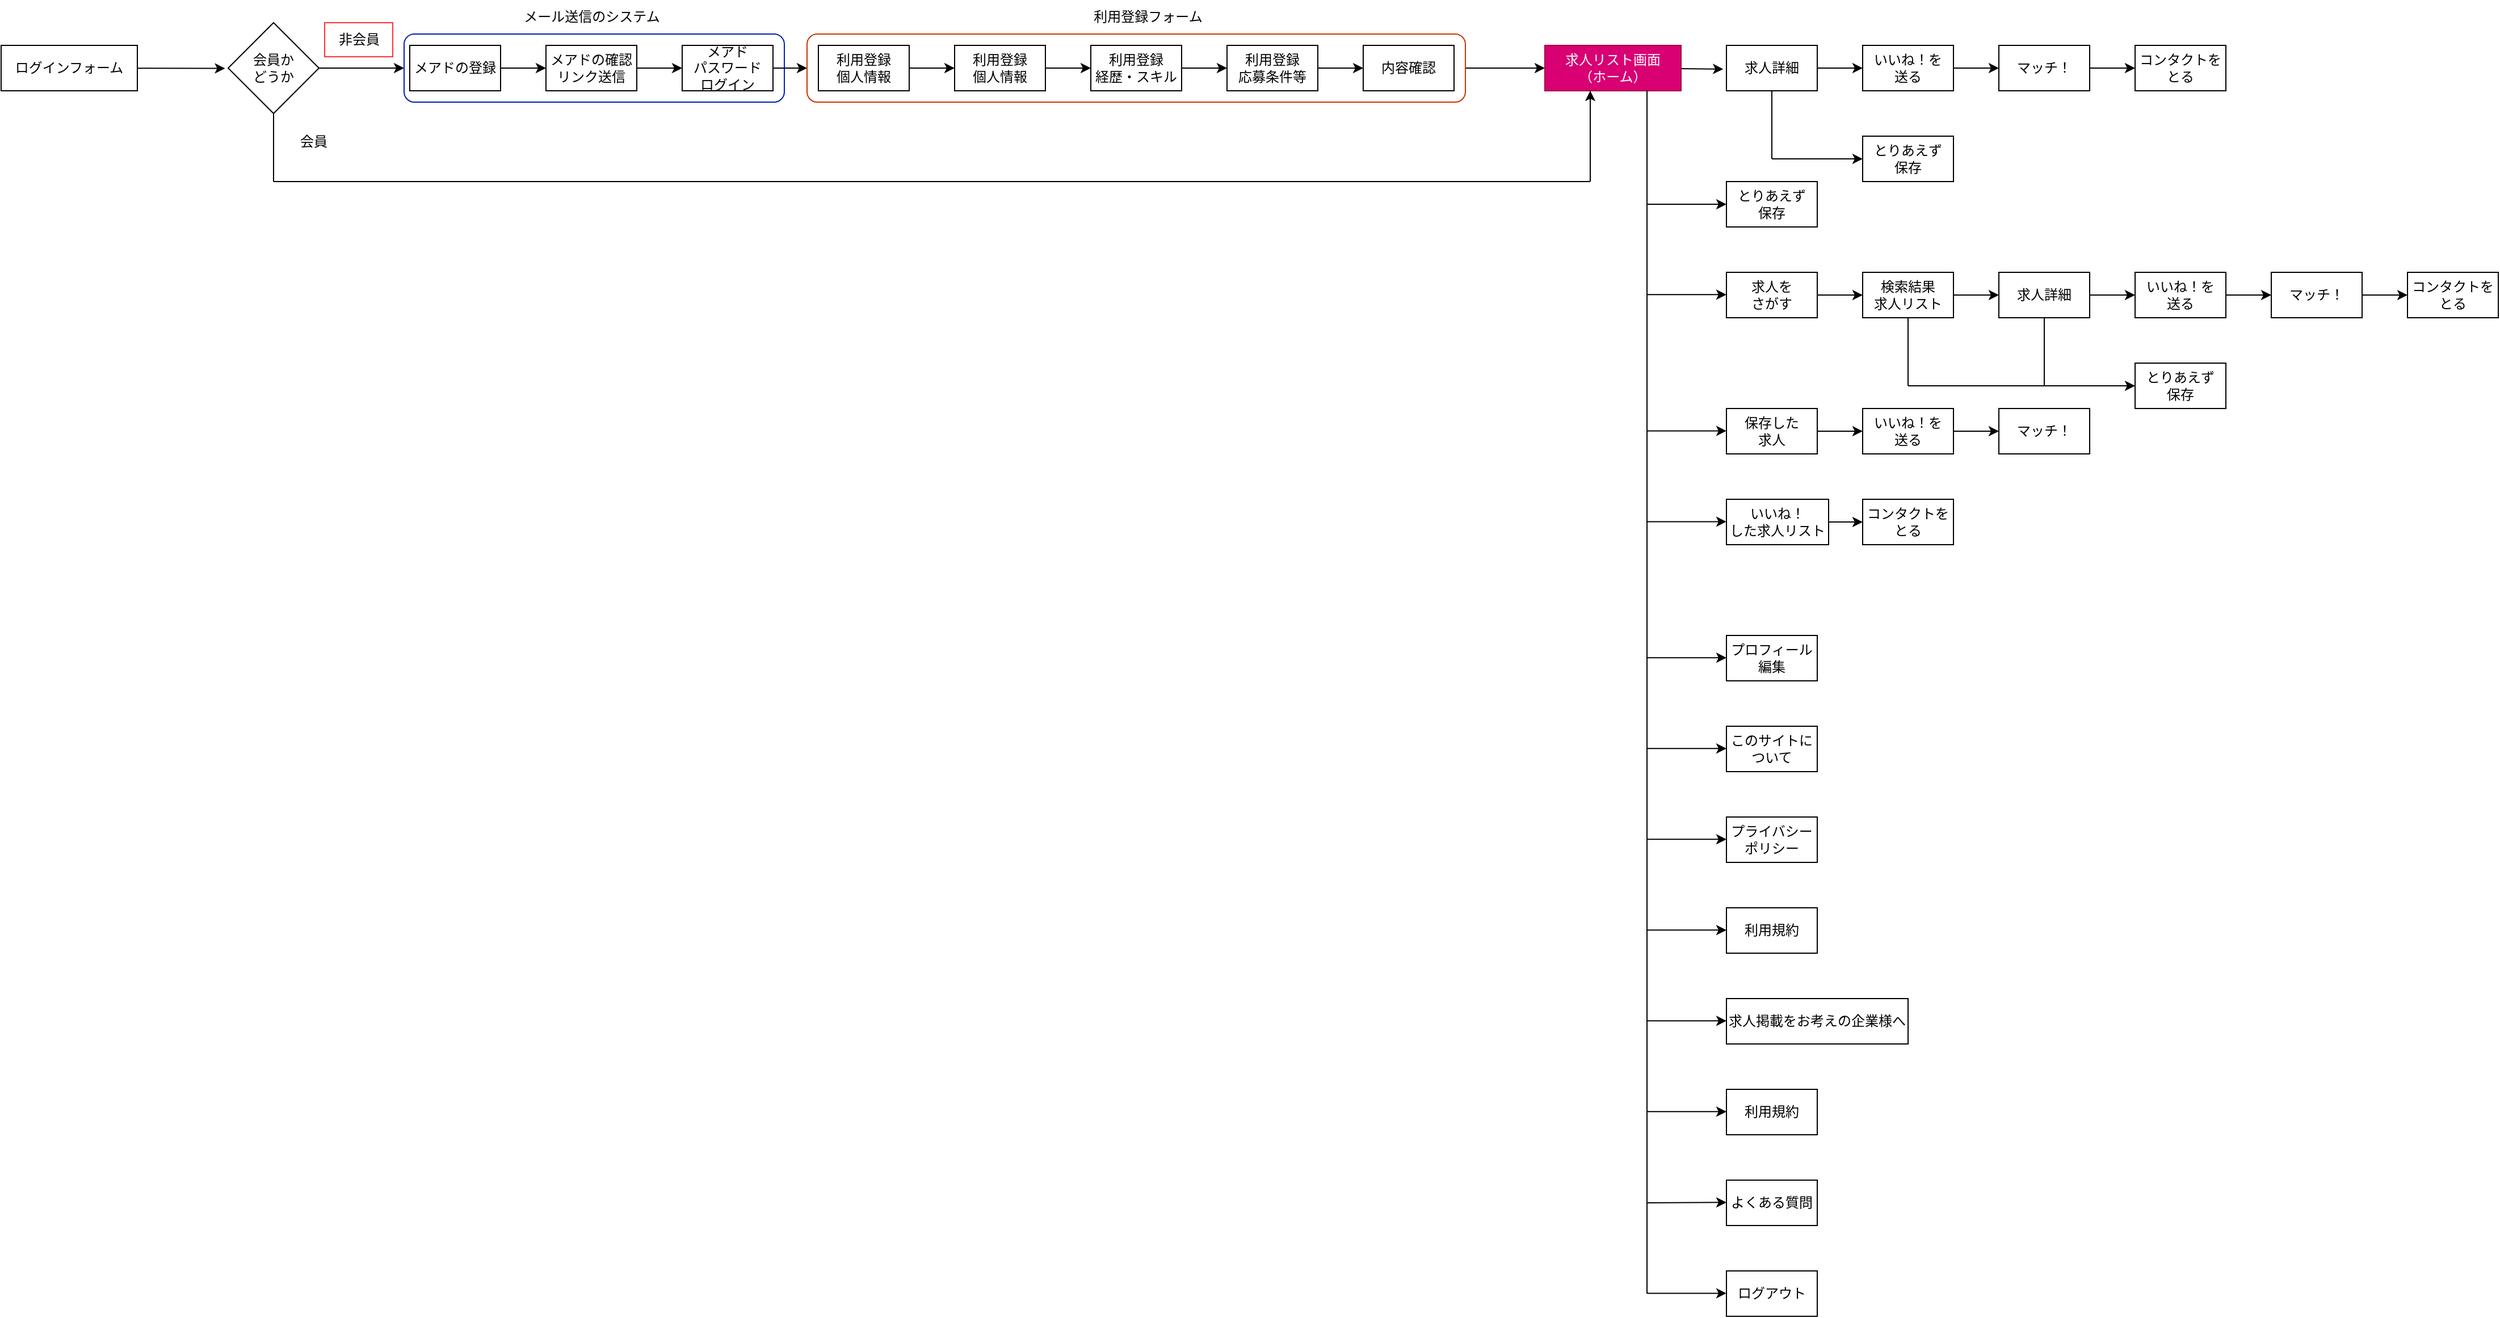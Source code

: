 <mxfile>
    <diagram id="guuzhq2KzPAQsZvOTP76" name="エンドユーザー">
        <mxGraphModel dx="1038" dy="718" grid="1" gridSize="10" guides="1" tooltips="1" connect="1" arrows="1" fold="1" page="1" pageScale="1" pageWidth="2339" pageHeight="3300" math="0" shadow="0">
            <root>
                <mxCell id="0"/>
                <mxCell id="1" parent="0"/>
                <mxCell id="215" style="edgeStyle=none;html=1;entryX=-0.034;entryY=0.503;entryDx=0;entryDy=0;entryPerimeter=0;" edge="1" parent="1" source="213" target="214">
                    <mxGeometry relative="1" as="geometry"/>
                </mxCell>
                <mxCell id="213" value="ログインフォーム" style="rounded=0;whiteSpace=wrap;html=1;" vertex="1" parent="1">
                    <mxGeometry x="40" y="40" width="120" height="40" as="geometry"/>
                </mxCell>
                <mxCell id="250" style="edgeStyle=none;html=1;exitX=1;exitY=0.5;exitDx=0;exitDy=0;entryX=0;entryY=0.5;entryDx=0;entryDy=0;" edge="1" parent="1" source="214" target="243">
                    <mxGeometry relative="1" as="geometry">
                        <mxPoint x="350" y="60.261" as="targetPoint"/>
                    </mxGeometry>
                </mxCell>
                <mxCell id="214" value="会員か&lt;br&gt;どうか" style="rhombus;whiteSpace=wrap;html=1;" vertex="1" parent="1">
                    <mxGeometry x="240" y="20" width="80" height="80" as="geometry"/>
                </mxCell>
                <mxCell id="216" value="ログアウト" style="rounded=0;whiteSpace=wrap;html=1;" vertex="1" parent="1">
                    <mxGeometry x="1560" y="1120" width="80" height="40" as="geometry"/>
                </mxCell>
                <mxCell id="241" style="edgeStyle=none;html=1;entryX=0;entryY=0.5;entryDx=0;entryDy=0;" edge="1" parent="1" source="217" target="240">
                    <mxGeometry relative="1" as="geometry"/>
                </mxCell>
                <mxCell id="217" value="メアドの登録" style="rounded=0;whiteSpace=wrap;html=1;" vertex="1" parent="1">
                    <mxGeometry x="400" y="40" width="80" height="40" as="geometry"/>
                </mxCell>
                <mxCell id="219" value="会員" style="text;html=1;align=center;verticalAlign=middle;resizable=0;points=[];autosize=1;strokeColor=none;fillColor=none;" vertex="1" parent="1">
                    <mxGeometry x="290" y="110" width="50" height="30" as="geometry"/>
                </mxCell>
                <mxCell id="220" value="非会員" style="text;html=1;align=center;verticalAlign=middle;resizable=0;points=[];autosize=1;strokeColor=#FF3333;fillColor=none;" vertex="1" parent="1">
                    <mxGeometry x="325" y="20" width="60" height="30" as="geometry"/>
                </mxCell>
                <mxCell id="233" style="edgeStyle=none;html=1;entryX=0;entryY=0.5;entryDx=0;entryDy=0;" edge="1" parent="1" target="232">
                    <mxGeometry relative="1" as="geometry">
                        <mxPoint x="840" y="60" as="sourcePoint"/>
                    </mxGeometry>
                </mxCell>
                <mxCell id="230" value="利用登録&lt;br&gt;個人情報" style="rounded=0;whiteSpace=wrap;html=1;" vertex="1" parent="1">
                    <mxGeometry x="760" y="40" width="80" height="40" as="geometry"/>
                </mxCell>
                <mxCell id="235" style="edgeStyle=none;html=1;exitX=1;exitY=0.5;exitDx=0;exitDy=0;entryX=0;entryY=0.5;entryDx=0;entryDy=0;" edge="1" parent="1" source="232" target="234">
                    <mxGeometry relative="1" as="geometry"/>
                </mxCell>
                <mxCell id="232" value="利用登録&lt;br&gt;個人情報" style="rounded=0;whiteSpace=wrap;html=1;" vertex="1" parent="1">
                    <mxGeometry x="880" y="40" width="80" height="40" as="geometry"/>
                </mxCell>
                <mxCell id="237" style="edgeStyle=none;html=1;entryX=0;entryY=0.5;entryDx=0;entryDy=0;" edge="1" parent="1" source="234" target="236">
                    <mxGeometry relative="1" as="geometry"/>
                </mxCell>
                <mxCell id="234" value="利用登録&lt;br&gt;経歴・スキル" style="rounded=0;whiteSpace=wrap;html=1;" vertex="1" parent="1">
                    <mxGeometry x="1000" y="40" width="80" height="40" as="geometry"/>
                </mxCell>
                <mxCell id="239" style="edgeStyle=none;html=1;entryX=0;entryY=0.5;entryDx=0;entryDy=0;" edge="1" parent="1" source="236" target="238">
                    <mxGeometry relative="1" as="geometry">
                        <mxPoint x="1220" y="60" as="targetPoint"/>
                    </mxGeometry>
                </mxCell>
                <mxCell id="236" value="利用登録&lt;br&gt;応募条件等" style="rounded=0;whiteSpace=wrap;html=1;" vertex="1" parent="1">
                    <mxGeometry x="1120" y="40" width="80" height="40" as="geometry"/>
                </mxCell>
                <mxCell id="238" value="内容確認" style="rounded=0;whiteSpace=wrap;html=1;" vertex="1" parent="1">
                    <mxGeometry x="1240" y="40" width="80" height="40" as="geometry"/>
                </mxCell>
                <mxCell id="248" style="edgeStyle=none;html=1;exitX=1;exitY=0.5;exitDx=0;exitDy=0;entryX=0;entryY=0.5;entryDx=0;entryDy=0;" edge="1" parent="1" source="240" target="247">
                    <mxGeometry relative="1" as="geometry"/>
                </mxCell>
                <mxCell id="240" value="メアドの確認&lt;br&gt;リンク送信" style="rounded=0;whiteSpace=wrap;html=1;" vertex="1" parent="1">
                    <mxGeometry x="520" y="40" width="80" height="40" as="geometry"/>
                </mxCell>
                <mxCell id="243" value="" style="rounded=1;whiteSpace=wrap;html=1;strokeColor=#001DBC;fillColor=none;fontColor=#ffffff;" vertex="1" parent="1">
                    <mxGeometry x="395" y="30" width="335" height="60" as="geometry"/>
                </mxCell>
                <mxCell id="244" value="メール送信のシステム" style="text;html=1;align=center;verticalAlign=middle;resizable=0;points=[];autosize=1;strokeColor=none;fillColor=none;" vertex="1" parent="1">
                    <mxGeometry x="490" width="140" height="30" as="geometry"/>
                </mxCell>
                <mxCell id="252" style="edgeStyle=none;html=1;exitX=1;exitY=0.5;exitDx=0;exitDy=0;" edge="1" parent="1" source="245" target="251">
                    <mxGeometry relative="1" as="geometry"/>
                </mxCell>
                <mxCell id="245" value="" style="rounded=1;whiteSpace=wrap;html=1;strokeColor=#C73500;fillColor=none;fontColor=#000000;" vertex="1" parent="1">
                    <mxGeometry x="750" y="30" width="580" height="60" as="geometry"/>
                </mxCell>
                <mxCell id="246" value="利用登録フォーム" style="text;html=1;align=center;verticalAlign=middle;resizable=0;points=[];autosize=1;strokeColor=none;fillColor=none;" vertex="1" parent="1">
                    <mxGeometry x="990" width="120" height="30" as="geometry"/>
                </mxCell>
                <mxCell id="249" style="edgeStyle=none;html=1;exitX=1;exitY=0.5;exitDx=0;exitDy=0;" edge="1" parent="1" source="247" target="245">
                    <mxGeometry relative="1" as="geometry"/>
                </mxCell>
                <mxCell id="247" value="メアド&lt;br&gt;パスワード&lt;br&gt;ログイン" style="rounded=0;whiteSpace=wrap;html=1;" vertex="1" parent="1">
                    <mxGeometry x="640" y="40" width="80" height="40" as="geometry"/>
                </mxCell>
                <mxCell id="256" style="edgeStyle=none;html=1;entryX=-0.036;entryY=0.522;entryDx=0;entryDy=0;entryPerimeter=0;" edge="1" parent="1" source="251" target="255">
                    <mxGeometry relative="1" as="geometry"/>
                </mxCell>
                <mxCell id="251" value="求人リスト画面&lt;br&gt;（ホーム）" style="rounded=0;whiteSpace=wrap;html=1;fillColor=#d80073;fontColor=#ffffff;strokeColor=#A50040;" vertex="1" parent="1">
                    <mxGeometry x="1400" y="40" width="120" height="40" as="geometry"/>
                </mxCell>
                <mxCell id="260" style="edgeStyle=none;html=1;exitX=1;exitY=0.5;exitDx=0;exitDy=0;entryX=0;entryY=0.5;entryDx=0;entryDy=0;" edge="1" parent="1" source="255" target="259">
                    <mxGeometry relative="1" as="geometry"/>
                </mxCell>
                <mxCell id="255" value="求人詳細" style="rounded=0;whiteSpace=wrap;html=1;" vertex="1" parent="1">
                    <mxGeometry x="1560" y="40" width="80" height="40" as="geometry"/>
                </mxCell>
                <mxCell id="257" value="とりあえず&lt;br&gt;保存" style="rounded=0;whiteSpace=wrap;html=1;" vertex="1" parent="1">
                    <mxGeometry x="1560" y="160" width="80" height="40" as="geometry"/>
                </mxCell>
                <mxCell id="264" style="edgeStyle=none;html=1;entryX=0;entryY=0.5;entryDx=0;entryDy=0;" edge="1" parent="1" source="259" target="263">
                    <mxGeometry relative="1" as="geometry"/>
                </mxCell>
                <mxCell id="259" value="いいね！を&lt;br&gt;送る" style="rounded=0;whiteSpace=wrap;html=1;" vertex="1" parent="1">
                    <mxGeometry x="1680" y="40" width="80" height="40" as="geometry"/>
                </mxCell>
                <mxCell id="261" value="とりあえず&lt;br&gt;保存" style="rounded=0;whiteSpace=wrap;html=1;" vertex="1" parent="1">
                    <mxGeometry x="1680" y="120" width="80" height="40" as="geometry"/>
                </mxCell>
                <mxCell id="295" style="edgeStyle=none;html=1;exitX=1;exitY=0.5;exitDx=0;exitDy=0;entryX=0;entryY=0.5;entryDx=0;entryDy=0;" edge="1" parent="1" source="263" target="294">
                    <mxGeometry relative="1" as="geometry"/>
                </mxCell>
                <mxCell id="263" value="マッチ！" style="rounded=0;whiteSpace=wrap;html=1;" vertex="1" parent="1">
                    <mxGeometry x="1800" y="40" width="80" height="40" as="geometry"/>
                </mxCell>
                <mxCell id="274" style="edgeStyle=none;html=1;entryX=0;entryY=0.5;entryDx=0;entryDy=0;" edge="1" parent="1" source="265" target="273">
                    <mxGeometry relative="1" as="geometry"/>
                </mxCell>
                <mxCell id="265" value="&lt;div&gt;保存した&lt;/div&gt;&lt;div&gt;求人&lt;/div&gt;" style="rounded=0;whiteSpace=wrap;html=1;" vertex="1" parent="1">
                    <mxGeometry x="1560" y="360" width="80" height="40" as="geometry"/>
                </mxCell>
                <mxCell id="279" style="edgeStyle=none;html=1;entryX=0;entryY=0.5;entryDx=0;entryDy=0;" edge="1" parent="1" source="266" target="278">
                    <mxGeometry relative="1" as="geometry"/>
                </mxCell>
                <mxCell id="266" value="&lt;div&gt;いいね！&lt;/div&gt;&lt;div&gt;した求人リスト&lt;/div&gt;" style="rounded=0;whiteSpace=wrap;html=1;" vertex="1" parent="1">
                    <mxGeometry x="1560" y="440" width="90" height="40" as="geometry"/>
                </mxCell>
                <mxCell id="267" value="" style="endArrow=none;html=1;entryX=0.75;entryY=1;entryDx=0;entryDy=0;" edge="1" parent="1" target="251">
                    <mxGeometry width="50" height="50" relative="1" as="geometry">
                        <mxPoint x="1490" y="1140" as="sourcePoint"/>
                        <mxPoint x="1510" y="250" as="targetPoint"/>
                    </mxGeometry>
                </mxCell>
                <mxCell id="268" value="" style="endArrow=classic;html=1;" edge="1" parent="1">
                    <mxGeometry width="50" height="50" relative="1" as="geometry">
                        <mxPoint x="1490" y="180" as="sourcePoint"/>
                        <mxPoint x="1560" y="180" as="targetPoint"/>
                    </mxGeometry>
                </mxCell>
                <mxCell id="269" value="" style="endArrow=classic;html=1;" edge="1" parent="1">
                    <mxGeometry width="50" height="50" relative="1" as="geometry">
                        <mxPoint x="1490" y="379.74" as="sourcePoint"/>
                        <mxPoint x="1560" y="379.74" as="targetPoint"/>
                    </mxGeometry>
                </mxCell>
                <mxCell id="270" value="" style="endArrow=classic;html=1;" edge="1" parent="1">
                    <mxGeometry width="50" height="50" relative="1" as="geometry">
                        <mxPoint x="1490" y="459.74" as="sourcePoint"/>
                        <mxPoint x="1560" y="459.74" as="targetPoint"/>
                    </mxGeometry>
                </mxCell>
                <mxCell id="276" style="edgeStyle=none;html=1;entryX=0;entryY=0.5;entryDx=0;entryDy=0;" edge="1" parent="1" source="273" target="275">
                    <mxGeometry relative="1" as="geometry"/>
                </mxCell>
                <mxCell id="273" value="いいね！を&lt;br&gt;送る" style="rounded=0;whiteSpace=wrap;html=1;" vertex="1" parent="1">
                    <mxGeometry x="1680" y="360" width="80" height="40" as="geometry"/>
                </mxCell>
                <mxCell id="275" value="マッチ！" style="rounded=0;whiteSpace=wrap;html=1;" vertex="1" parent="1">
                    <mxGeometry x="1800" y="360" width="80" height="40" as="geometry"/>
                </mxCell>
                <mxCell id="278" value="コンタクトを&lt;br&gt;とる" style="rounded=0;whiteSpace=wrap;html=1;" vertex="1" parent="1">
                    <mxGeometry x="1680" y="440" width="80" height="40" as="geometry"/>
                </mxCell>
                <mxCell id="280" value="&lt;div&gt;このサイトに&lt;/div&gt;&lt;div&gt;ついて&lt;/div&gt;" style="rounded=0;whiteSpace=wrap;html=1;" vertex="1" parent="1">
                    <mxGeometry x="1560" y="640" width="80" height="40" as="geometry"/>
                </mxCell>
                <mxCell id="281" value="" style="endArrow=classic;html=1;" edge="1" parent="1">
                    <mxGeometry width="50" height="50" relative="1" as="geometry">
                        <mxPoint x="1490" y="659.62" as="sourcePoint"/>
                        <mxPoint x="1560" y="659.62" as="targetPoint"/>
                    </mxGeometry>
                </mxCell>
                <mxCell id="282" value="&lt;div&gt;プライバシー&lt;/div&gt;&lt;span style=&quot;color: rgba(0, 0, 0, 0); font-family: monospace; font-size: 0px; text-align: start;&quot;&gt;%3CmxGraphModel%3E%3Croot%3E%3CmxCell%20id%3D%220%22%2F%3E%3CmxCell%20id%3D%221%22%20parent%3D%220%22%2F%3E%3CmxCell%20id%3D%222%22%20value%3D%22%26lt%3Bdiv%26gt%3B%E3%81%93%E3%81%AE%E3%82%B5%E3%82%A4%E3%83%88%E3%81%AB%26lt%3B%2Fdiv%26gt%3B%26lt%3Bdiv%26gt%3B%E3%81%A4%E3%81%84%E3%81%A6%26lt%3B%2Fdiv%26gt%3B%22%20style%3D%22rounded%3D0%3BwhiteSpace%3Dwrap%3Bhtml%3D1%3B%22%20vertex%3D%221%22%20parent%3D%221%22%3E%3CmxGeometry%20x%3D%221560%22%20y%3D%22480%22%20width%3D%2280%22%20height%3D%2240%22%20as%3D%22geometry%22%2F%3E%3C%2FmxCell%3E%3C%2Froot%3E%3C%2FmxGraphModel%3&lt;/span&gt;&lt;span style=&quot;background-color: initial;&quot;&gt;ポリシー&lt;/span&gt;&lt;span style=&quot;color: rgba(0, 0, 0, 0); font-family: monospace; font-size: 0px; text-align: start;&quot;&gt;&lt;br&gt;&lt;/span&gt;" style="rounded=0;whiteSpace=wrap;html=1;" vertex="1" parent="1">
                    <mxGeometry x="1560" y="720" width="80" height="40" as="geometry"/>
                </mxCell>
                <mxCell id="285" value="利用規約" style="rounded=0;whiteSpace=wrap;html=1;" vertex="1" parent="1">
                    <mxGeometry x="1560" y="800" width="80" height="40" as="geometry"/>
                </mxCell>
                <mxCell id="286" value="求人掲載をお考えの企業様へ" style="rounded=0;whiteSpace=wrap;html=1;" vertex="1" parent="1">
                    <mxGeometry x="1560" y="880" width="160" height="40" as="geometry"/>
                </mxCell>
                <mxCell id="287" value="利用規約" style="rounded=0;whiteSpace=wrap;html=1;" vertex="1" parent="1">
                    <mxGeometry x="1560" y="960" width="80" height="40" as="geometry"/>
                </mxCell>
                <mxCell id="288" value="よくある質問" style="rounded=0;whiteSpace=wrap;html=1;" vertex="1" parent="1">
                    <mxGeometry x="1560" y="1040" width="80" height="40" as="geometry"/>
                </mxCell>
                <mxCell id="289" value="" style="endArrow=classic;html=1;" edge="1" parent="1">
                    <mxGeometry width="50" height="50" relative="1" as="geometry">
                        <mxPoint x="1490" y="739.62" as="sourcePoint"/>
                        <mxPoint x="1560" y="739.62" as="targetPoint"/>
                    </mxGeometry>
                </mxCell>
                <mxCell id="290" value="" style="endArrow=classic;html=1;" edge="1" parent="1">
                    <mxGeometry width="50" height="50" relative="1" as="geometry">
                        <mxPoint x="1490" y="819.62" as="sourcePoint"/>
                        <mxPoint x="1560" y="819.62" as="targetPoint"/>
                    </mxGeometry>
                </mxCell>
                <mxCell id="291" value="" style="endArrow=classic;html=1;" edge="1" parent="1">
                    <mxGeometry width="50" height="50" relative="1" as="geometry">
                        <mxPoint x="1490" y="899.62" as="sourcePoint"/>
                        <mxPoint x="1560" y="899.62" as="targetPoint"/>
                    </mxGeometry>
                </mxCell>
                <mxCell id="292" value="" style="endArrow=classic;html=1;" edge="1" parent="1">
                    <mxGeometry width="50" height="50" relative="1" as="geometry">
                        <mxPoint x="1490" y="979.62" as="sourcePoint"/>
                        <mxPoint x="1560" y="979.62" as="targetPoint"/>
                    </mxGeometry>
                </mxCell>
                <mxCell id="293" value="" style="endArrow=classic;html=1;" edge="1" parent="1">
                    <mxGeometry width="50" height="50" relative="1" as="geometry">
                        <mxPoint x="1490" y="1060" as="sourcePoint"/>
                        <mxPoint x="1560" y="1059.62" as="targetPoint"/>
                    </mxGeometry>
                </mxCell>
                <mxCell id="294" value="コンタクトを&lt;br&gt;とる" style="rounded=0;whiteSpace=wrap;html=1;" vertex="1" parent="1">
                    <mxGeometry x="1920" y="40" width="80" height="40" as="geometry"/>
                </mxCell>
                <mxCell id="296" value="" style="endArrow=none;html=1;" edge="1" parent="1">
                    <mxGeometry width="50" height="50" relative="1" as="geometry">
                        <mxPoint x="1600" y="140" as="sourcePoint"/>
                        <mxPoint x="1600" y="80" as="targetPoint"/>
                    </mxGeometry>
                </mxCell>
                <mxCell id="297" value="" style="endArrow=classic;html=1;" edge="1" parent="1">
                    <mxGeometry width="50" height="50" relative="1" as="geometry">
                        <mxPoint x="1600" y="140" as="sourcePoint"/>
                        <mxPoint x="1680" y="140" as="targetPoint"/>
                    </mxGeometry>
                </mxCell>
                <mxCell id="301" style="edgeStyle=none;html=1;entryX=0;entryY=0.5;entryDx=0;entryDy=0;" edge="1" parent="1" source="298" target="300">
                    <mxGeometry relative="1" as="geometry"/>
                </mxCell>
                <mxCell id="298" value="求人を&lt;br&gt;さがす" style="rounded=0;whiteSpace=wrap;html=1;" vertex="1" parent="1">
                    <mxGeometry x="1560" y="240" width="80" height="40" as="geometry"/>
                </mxCell>
                <mxCell id="299" value="" style="endArrow=classic;html=1;" edge="1" parent="1">
                    <mxGeometry width="50" height="50" relative="1" as="geometry">
                        <mxPoint x="1490" y="259.62" as="sourcePoint"/>
                        <mxPoint x="1560" y="259.62" as="targetPoint"/>
                    </mxGeometry>
                </mxCell>
                <mxCell id="312" style="edgeStyle=none;html=1;exitX=1;exitY=0.5;exitDx=0;exitDy=0;entryX=0;entryY=0.5;entryDx=0;entryDy=0;" edge="1" parent="1" source="300" target="303">
                    <mxGeometry relative="1" as="geometry"/>
                </mxCell>
                <mxCell id="300" value="検索結果&lt;br&gt;求人リスト" style="rounded=0;whiteSpace=wrap;html=1;" vertex="1" parent="1">
                    <mxGeometry x="1680" y="240" width="80" height="40" as="geometry"/>
                </mxCell>
                <mxCell id="302" style="edgeStyle=none;html=1;exitX=1;exitY=0.5;exitDx=0;exitDy=0;entryX=0;entryY=0.5;entryDx=0;entryDy=0;" edge="1" parent="1" source="303" target="305">
                    <mxGeometry relative="1" as="geometry"/>
                </mxCell>
                <mxCell id="303" value="求人詳細" style="rounded=0;whiteSpace=wrap;html=1;" vertex="1" parent="1">
                    <mxGeometry x="1800" y="240" width="80" height="40" as="geometry"/>
                </mxCell>
                <mxCell id="304" style="edgeStyle=none;html=1;entryX=0;entryY=0.5;entryDx=0;entryDy=0;" edge="1" parent="1" source="305" target="308">
                    <mxGeometry relative="1" as="geometry"/>
                </mxCell>
                <mxCell id="305" value="いいね！を&lt;br&gt;送る" style="rounded=0;whiteSpace=wrap;html=1;" vertex="1" parent="1">
                    <mxGeometry x="1920" y="240" width="80" height="40" as="geometry"/>
                </mxCell>
                <mxCell id="306" value="とりあえず&lt;br&gt;保存" style="rounded=0;whiteSpace=wrap;html=1;" vertex="1" parent="1">
                    <mxGeometry x="1920" y="320" width="80" height="40" as="geometry"/>
                </mxCell>
                <mxCell id="307" style="edgeStyle=none;html=1;exitX=1;exitY=0.5;exitDx=0;exitDy=0;entryX=0;entryY=0.5;entryDx=0;entryDy=0;" edge="1" parent="1" source="308" target="309">
                    <mxGeometry relative="1" as="geometry"/>
                </mxCell>
                <mxCell id="308" value="マッチ！" style="rounded=0;whiteSpace=wrap;html=1;" vertex="1" parent="1">
                    <mxGeometry x="2040" y="240" width="80" height="40" as="geometry"/>
                </mxCell>
                <mxCell id="309" value="コンタクトを&lt;br&gt;とる" style="rounded=0;whiteSpace=wrap;html=1;" vertex="1" parent="1">
                    <mxGeometry x="2160" y="240" width="80" height="40" as="geometry"/>
                </mxCell>
                <mxCell id="310" value="" style="endArrow=none;html=1;" edge="1" parent="1">
                    <mxGeometry width="50" height="50" relative="1" as="geometry">
                        <mxPoint x="1840" y="340" as="sourcePoint"/>
                        <mxPoint x="1840" y="280" as="targetPoint"/>
                    </mxGeometry>
                </mxCell>
                <mxCell id="311" value="" style="endArrow=classic;html=1;" edge="1" parent="1">
                    <mxGeometry width="50" height="50" relative="1" as="geometry">
                        <mxPoint x="1840" y="340" as="sourcePoint"/>
                        <mxPoint x="1920" y="340" as="targetPoint"/>
                    </mxGeometry>
                </mxCell>
                <mxCell id="316" value="" style="endArrow=none;html=1;" edge="1" parent="1">
                    <mxGeometry width="50" height="50" relative="1" as="geometry">
                        <mxPoint x="1720" y="340" as="sourcePoint"/>
                        <mxPoint x="1720" y="280" as="targetPoint"/>
                    </mxGeometry>
                </mxCell>
                <mxCell id="318" value="" style="endArrow=none;html=1;" edge="1" parent="1">
                    <mxGeometry width="50" height="50" relative="1" as="geometry">
                        <mxPoint x="1720" y="340" as="sourcePoint"/>
                        <mxPoint x="1840" y="340" as="targetPoint"/>
                    </mxGeometry>
                </mxCell>
                <mxCell id="VOeFXfkbjAdXuOcoMfUu-318" value="" style="endArrow=classic;html=1;" edge="1" parent="1">
                    <mxGeometry width="50" height="50" relative="1" as="geometry">
                        <mxPoint x="1490" y="1139.7" as="sourcePoint"/>
                        <mxPoint x="1560" y="1139.7" as="targetPoint"/>
                    </mxGeometry>
                </mxCell>
                <mxCell id="VOeFXfkbjAdXuOcoMfUu-319" value="&lt;div&gt;プロフィール&lt;/div&gt;&lt;div&gt;編集&lt;/div&gt;" style="rounded=0;whiteSpace=wrap;html=1;" vertex="1" parent="1">
                    <mxGeometry x="1560" y="560" width="80" height="40" as="geometry"/>
                </mxCell>
                <mxCell id="VOeFXfkbjAdXuOcoMfUu-320" value="" style="endArrow=classic;html=1;" edge="1" parent="1">
                    <mxGeometry width="50" height="50" relative="1" as="geometry">
                        <mxPoint x="1490" y="579.62" as="sourcePoint"/>
                        <mxPoint x="1560.0" y="579.62" as="targetPoint"/>
                    </mxGeometry>
                </mxCell>
                <mxCell id="VOeFXfkbjAdXuOcoMfUu-321" value="" style="endArrow=none;html=1;" edge="1" parent="1">
                    <mxGeometry width="50" height="50" relative="1" as="geometry">
                        <mxPoint x="280" y="160" as="sourcePoint"/>
                        <mxPoint x="280" y="100" as="targetPoint"/>
                    </mxGeometry>
                </mxCell>
                <mxCell id="VOeFXfkbjAdXuOcoMfUu-322" value="" style="endArrow=none;html=1;" edge="1" parent="1">
                    <mxGeometry width="50" height="50" relative="1" as="geometry">
                        <mxPoint x="280" y="160" as="sourcePoint"/>
                        <mxPoint x="1440" y="160" as="targetPoint"/>
                    </mxGeometry>
                </mxCell>
                <mxCell id="VOeFXfkbjAdXuOcoMfUu-323" value="" style="endArrow=classic;html=1;" edge="1" parent="1">
                    <mxGeometry width="50" height="50" relative="1" as="geometry">
                        <mxPoint x="1440" y="160" as="sourcePoint"/>
                        <mxPoint x="1440" y="80" as="targetPoint"/>
                    </mxGeometry>
                </mxCell>
            </root>
        </mxGraphModel>
    </diagram>
</mxfile>